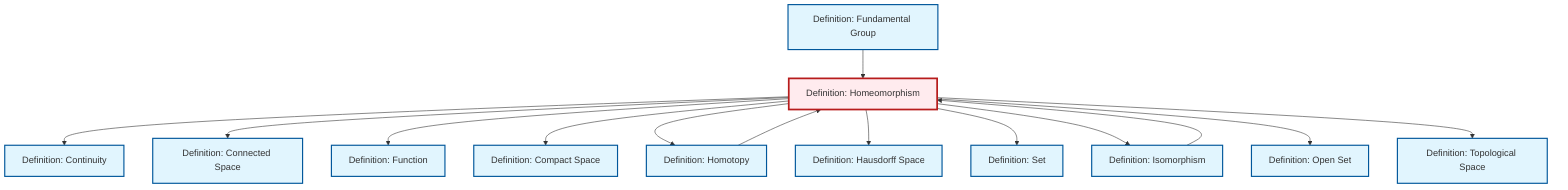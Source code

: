 graph TD
    classDef definition fill:#e1f5fe,stroke:#01579b,stroke-width:2px
    classDef theorem fill:#f3e5f5,stroke:#4a148c,stroke-width:2px
    classDef axiom fill:#fff3e0,stroke:#e65100,stroke-width:2px
    classDef example fill:#e8f5e9,stroke:#1b5e20,stroke-width:2px
    classDef current fill:#ffebee,stroke:#b71c1c,stroke-width:3px
    def-open-set["Definition: Open Set"]:::definition
    def-function["Definition: Function"]:::definition
    def-connected["Definition: Connected Space"]:::definition
    def-compact["Definition: Compact Space"]:::definition
    def-fundamental-group["Definition: Fundamental Group"]:::definition
    def-homotopy["Definition: Homotopy"]:::definition
    def-homeomorphism["Definition: Homeomorphism"]:::definition
    def-isomorphism["Definition: Isomorphism"]:::definition
    def-set["Definition: Set"]:::definition
    def-hausdorff["Definition: Hausdorff Space"]:::definition
    def-continuity["Definition: Continuity"]:::definition
    def-topological-space["Definition: Topological Space"]:::definition
    def-homeomorphism --> def-continuity
    def-homotopy --> def-homeomorphism
    def-homeomorphism --> def-connected
    def-homeomorphism --> def-function
    def-homeomorphism --> def-compact
    def-homeomorphism --> def-homotopy
    def-homeomorphism --> def-hausdorff
    def-fundamental-group --> def-homeomorphism
    def-isomorphism --> def-homeomorphism
    def-homeomorphism --> def-set
    def-homeomorphism --> def-isomorphism
    def-homeomorphism --> def-open-set
    def-homeomorphism --> def-topological-space
    class def-homeomorphism current